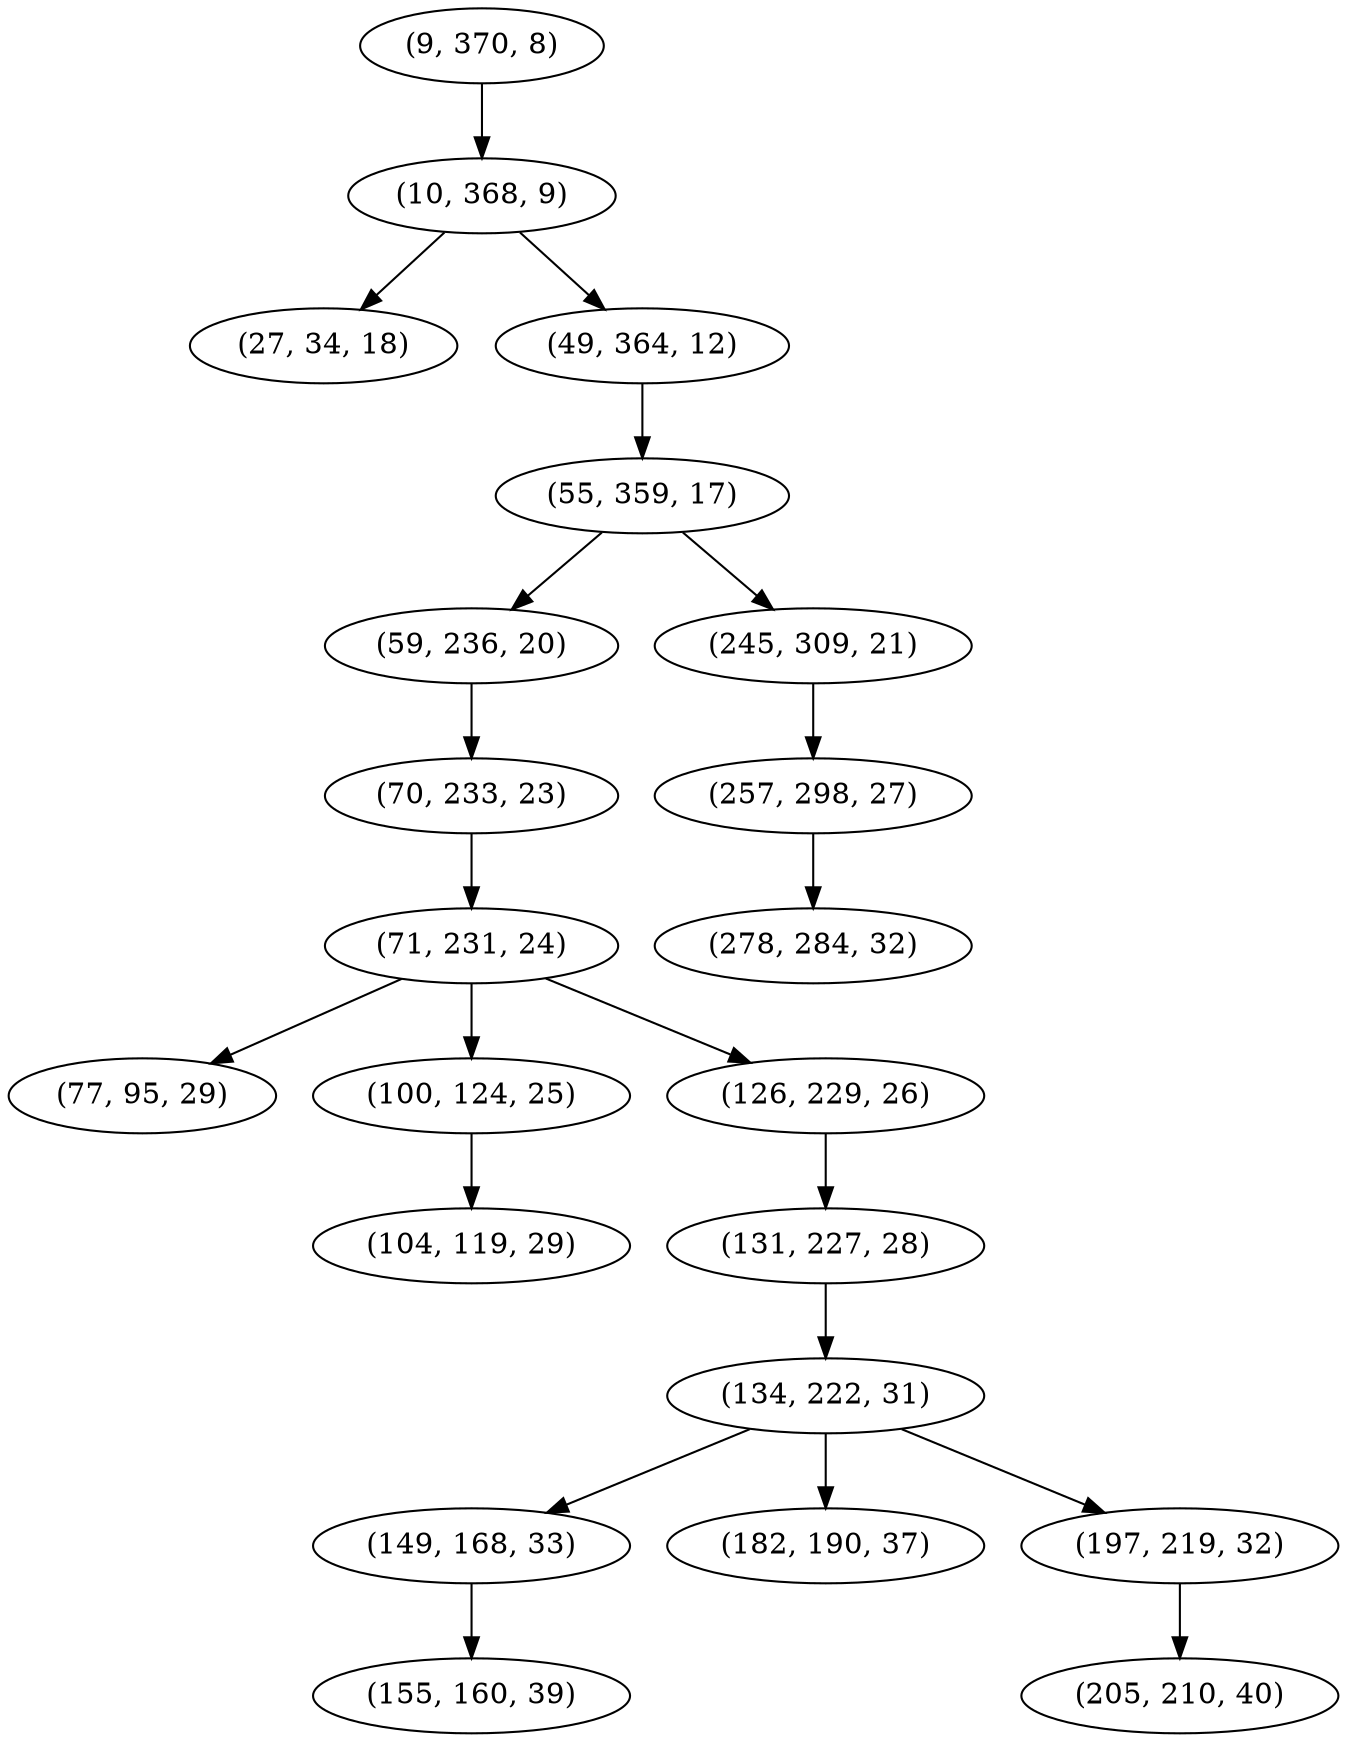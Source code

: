 digraph tree {
    "(9, 370, 8)";
    "(10, 368, 9)";
    "(27, 34, 18)";
    "(49, 364, 12)";
    "(55, 359, 17)";
    "(59, 236, 20)";
    "(70, 233, 23)";
    "(71, 231, 24)";
    "(77, 95, 29)";
    "(100, 124, 25)";
    "(104, 119, 29)";
    "(126, 229, 26)";
    "(131, 227, 28)";
    "(134, 222, 31)";
    "(149, 168, 33)";
    "(155, 160, 39)";
    "(182, 190, 37)";
    "(197, 219, 32)";
    "(205, 210, 40)";
    "(245, 309, 21)";
    "(257, 298, 27)";
    "(278, 284, 32)";
    "(9, 370, 8)" -> "(10, 368, 9)";
    "(10, 368, 9)" -> "(27, 34, 18)";
    "(10, 368, 9)" -> "(49, 364, 12)";
    "(49, 364, 12)" -> "(55, 359, 17)";
    "(55, 359, 17)" -> "(59, 236, 20)";
    "(55, 359, 17)" -> "(245, 309, 21)";
    "(59, 236, 20)" -> "(70, 233, 23)";
    "(70, 233, 23)" -> "(71, 231, 24)";
    "(71, 231, 24)" -> "(77, 95, 29)";
    "(71, 231, 24)" -> "(100, 124, 25)";
    "(71, 231, 24)" -> "(126, 229, 26)";
    "(100, 124, 25)" -> "(104, 119, 29)";
    "(126, 229, 26)" -> "(131, 227, 28)";
    "(131, 227, 28)" -> "(134, 222, 31)";
    "(134, 222, 31)" -> "(149, 168, 33)";
    "(134, 222, 31)" -> "(182, 190, 37)";
    "(134, 222, 31)" -> "(197, 219, 32)";
    "(149, 168, 33)" -> "(155, 160, 39)";
    "(197, 219, 32)" -> "(205, 210, 40)";
    "(245, 309, 21)" -> "(257, 298, 27)";
    "(257, 298, 27)" -> "(278, 284, 32)";
}
